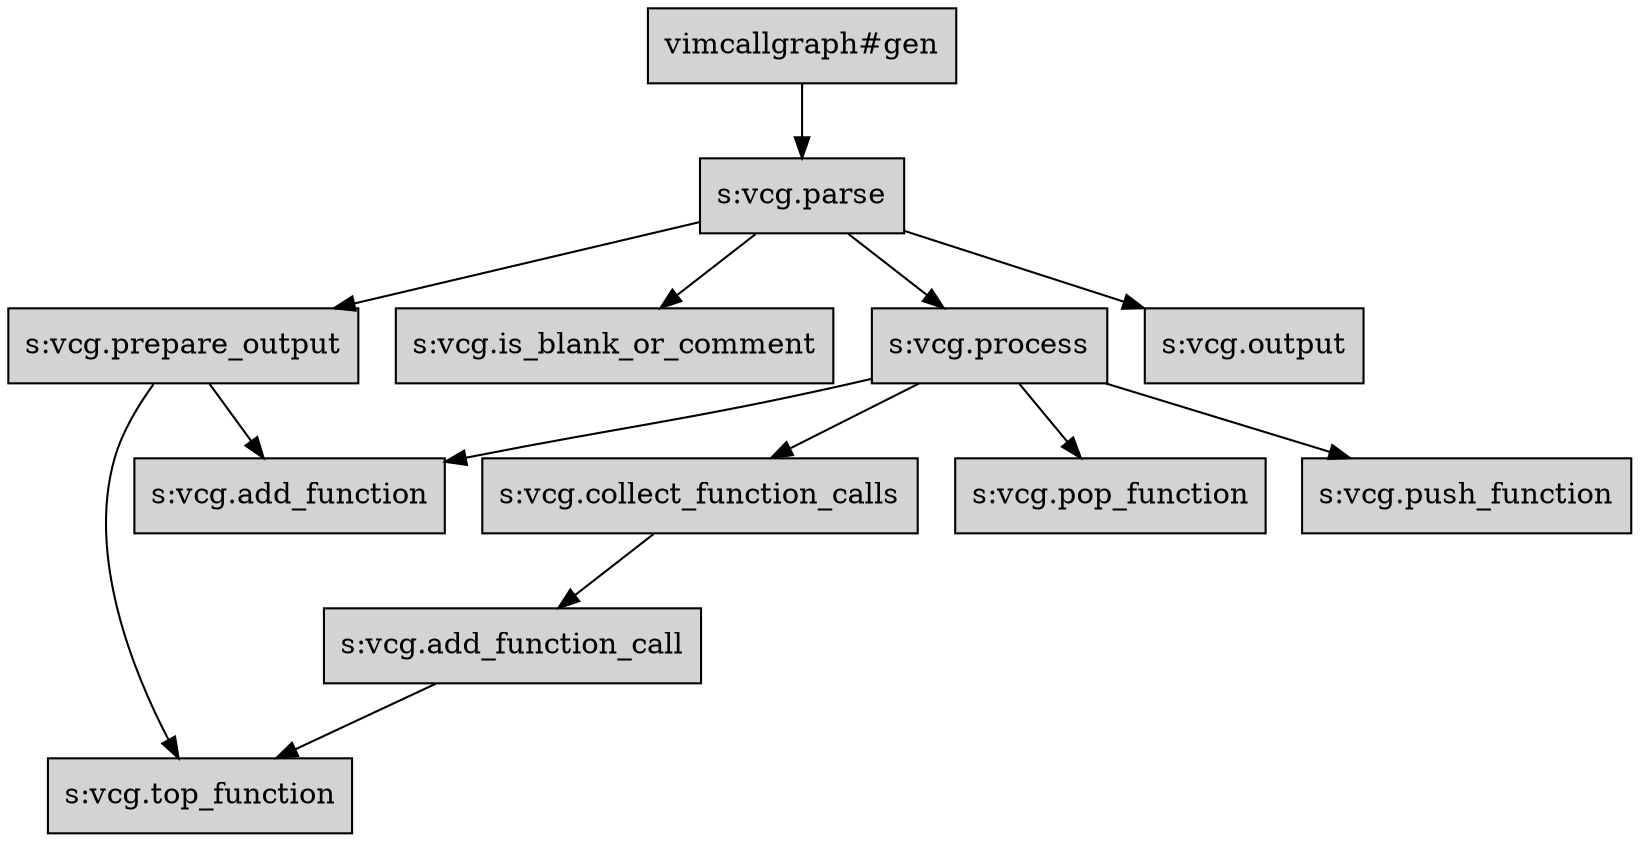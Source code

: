 digraph V {
node [shape=box, style=filled]
"s:vcg.collect_function_calls" -> "s:vcg.add_function_call";
"s:vcg.parse" -> "s:vcg.prepare_output";
"s:vcg.parse" -> "s:vcg.is_blank_or_comment";
"s:vcg.parse" -> "s:vcg.process";
"s:vcg.parse" -> "s:vcg.output";
"s:vcg.add_function_call" -> "s:vcg.top_function";
"s:vcg.process" -> "s:vcg.add_function";
"s:vcg.process" -> "s:vcg.pop_function";
"s:vcg.process" -> "s:vcg.collect_function_calls";
"s:vcg.process" -> "s:vcg.push_function";
"vimcallgraph#gen" -> "s:vcg.parse";
"s:vcg.prepare_output" -> "s:vcg.add_function";
"s:vcg.prepare_output" -> "s:vcg.top_function";
}
